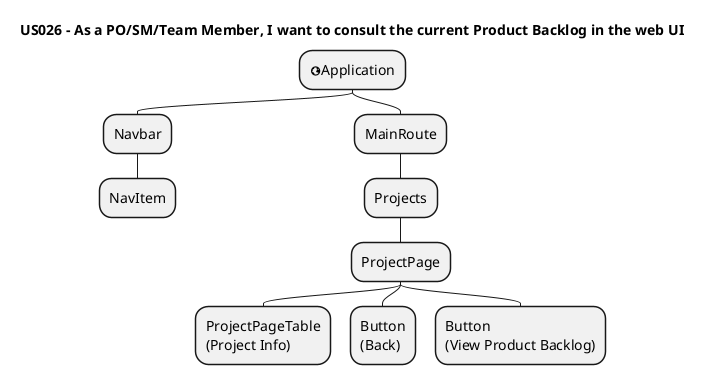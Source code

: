 @startmindmap
'https://plantuml.com/mindmap-diagram

title US026 - As a PO/SM/Team Member, I want to consult the current Product Backlog in the web UI
top to bottom direction

* <&globe>Application
** Navbar
*** NavItem
** MainRoute
*** Projects
**** ProjectPage
***** ProjectPageTable\n(Project Info)
***** Button\n(Back)
***** Button\n(View Product Backlog)


@endmindmap